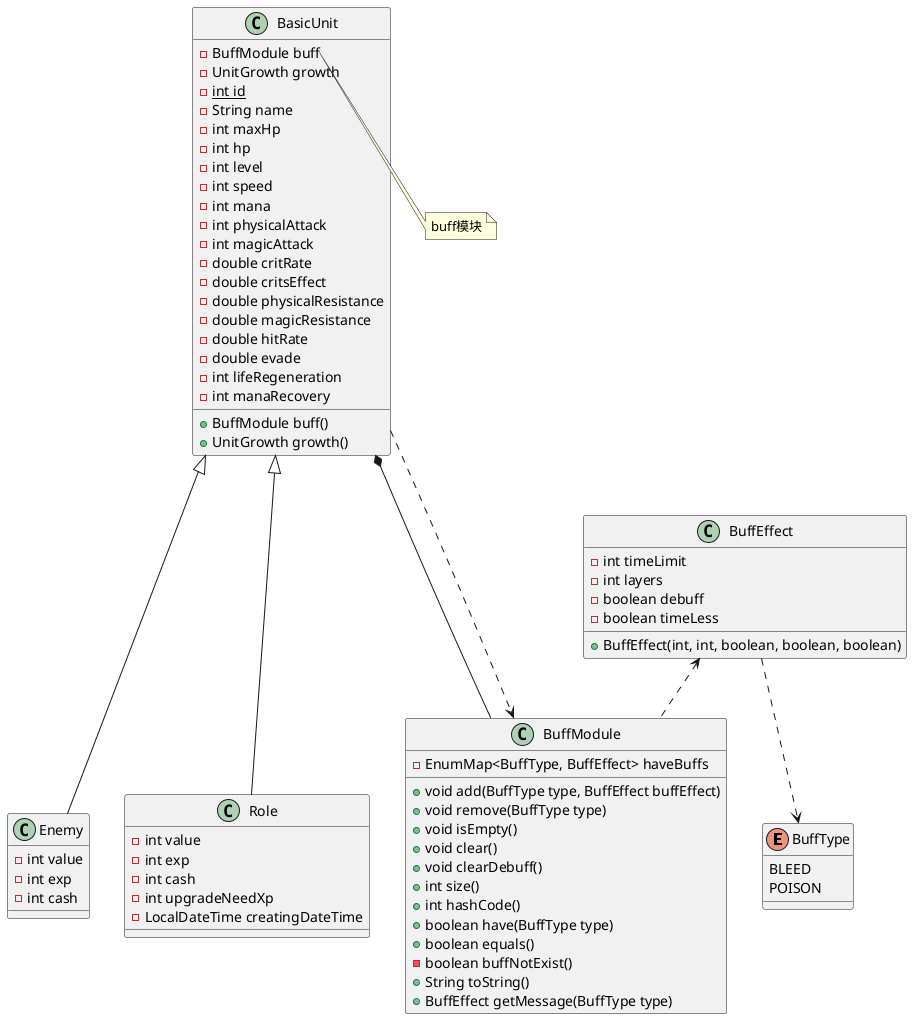 @startuml
'https://plantuml.com/class-diagram


enum BuffType
{
    BLEED
    POISON
}
class BuffEffect
{
    -int timeLimit
    -int layers
    -boolean debuff
    -boolean timeLess
    +BuffEffect(int, int, boolean, boolean, boolean)
}
class BasicUnit
{
    -BuffModule buff
    -UnitGrowth growth
    -{static}int id
    -String name
    -int maxHp
    -int hp
    -int level
    -int speed
    -int mana
    -int physicalAttack
    -int magicAttack
    -double critRate
    -double critsEffect
    -double physicalResistance
    -double magicResistance
    -double hitRate
    -double evade
    -int lifeRegeneration
    -int manaRecovery
    +BuffModule buff()
    +UnitGrowth growth()
}
note right of BasicUnit::buff
buff模块
end note



class Enemy
{
    -int value
    -int exp
    -int cash
}

class Role
{
    -int value
    -int exp
    -int cash
    -int upgradeNeedXp
    -LocalDateTime creatingDateTime
}

class BuffModule
{
    -EnumMap<BuffType, BuffEffect> haveBuffs
    +void add(BuffType type, BuffEffect buffEffect)
    +void remove(BuffType type)
    +void isEmpty()
    +void clear()
    +void clearDebuff()
    +int size()
    +int hashCode()
    +boolean have(BuffType type)
    +boolean equals()
    -boolean buffNotExist()
    +String toString()
    +BuffEffect getMessage(BuffType type)
}
BasicUnit <|--- Role
BasicUnit <|--- Enemy
BasicUnit *--- BuffModule
BasicUnit ..> BuffModule
BuffEffect <.. BuffModule
BuffEffect ..> BuffType

@enduml